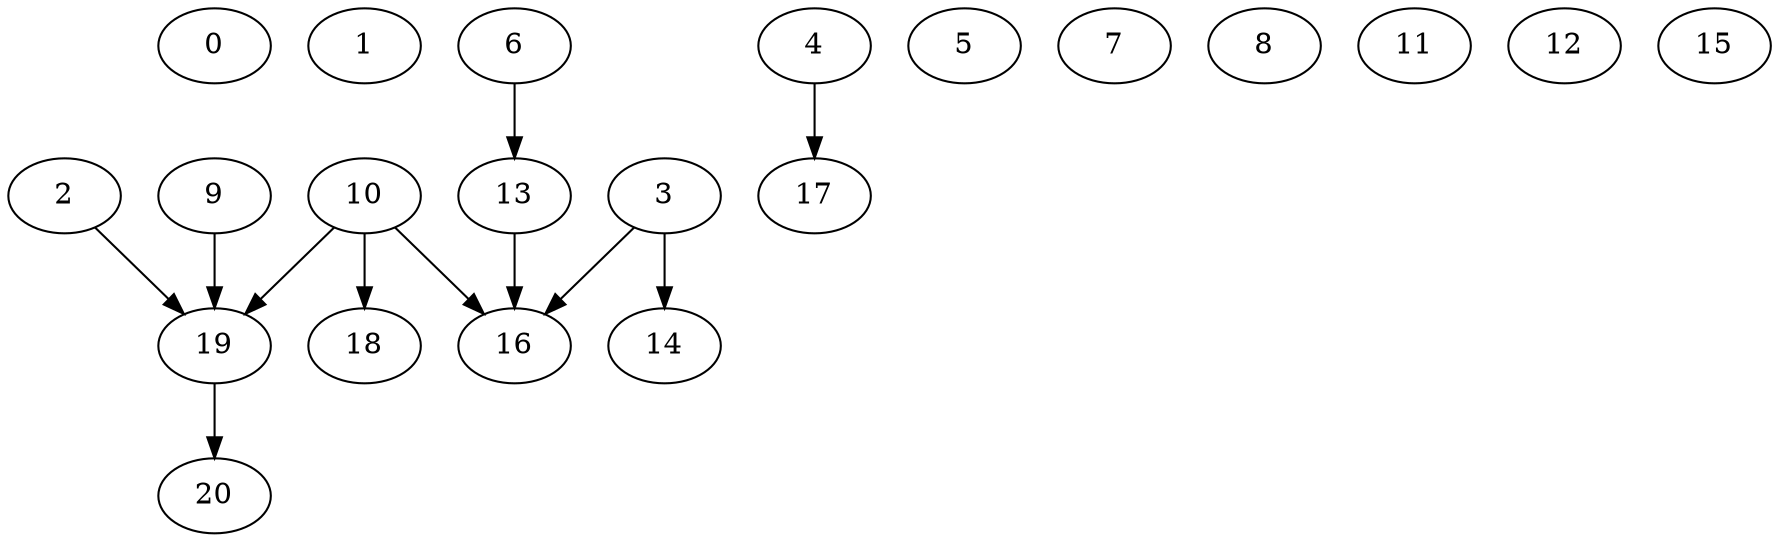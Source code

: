 digraph "Random_Nodes_21_Density_0.52_CCR_10.01_WeightType_Random" {
	0	 [Weight=3];
	1	 [Weight=8];
	2	 [Weight=10];
	19	 [Weight=8];
	2 -> 19	 [Weight=177];
	3	 [Weight=7];
	14	 [Weight=7];
	3 -> 14	 [Weight=142];
	16	 [Weight=9];
	3 -> 16	 [Weight=177];
	4	 [Weight=7];
	17	 [Weight=5];
	4 -> 17	 [Weight=177];
	5	 [Weight=6];
	6	 [Weight=3];
	13	 [Weight=9];
	6 -> 13	 [Weight=89];
	7	 [Weight=9];
	8	 [Weight=7];
	9	 [Weight=8];
	9 -> 19	 [Weight=177];
	10	 [Weight=6];
	10 -> 16	 [Weight=142];
	18	 [Weight=5];
	10 -> 18	 [Weight=71];
	10 -> 19	 [Weight=106];
	11	 [Weight=4];
	12	 [Weight=10];
	13 -> 16	 [Weight=71];
	15	 [Weight=8];
	20	 [Weight=8];
	19 -> 20	 [Weight=142];
}
